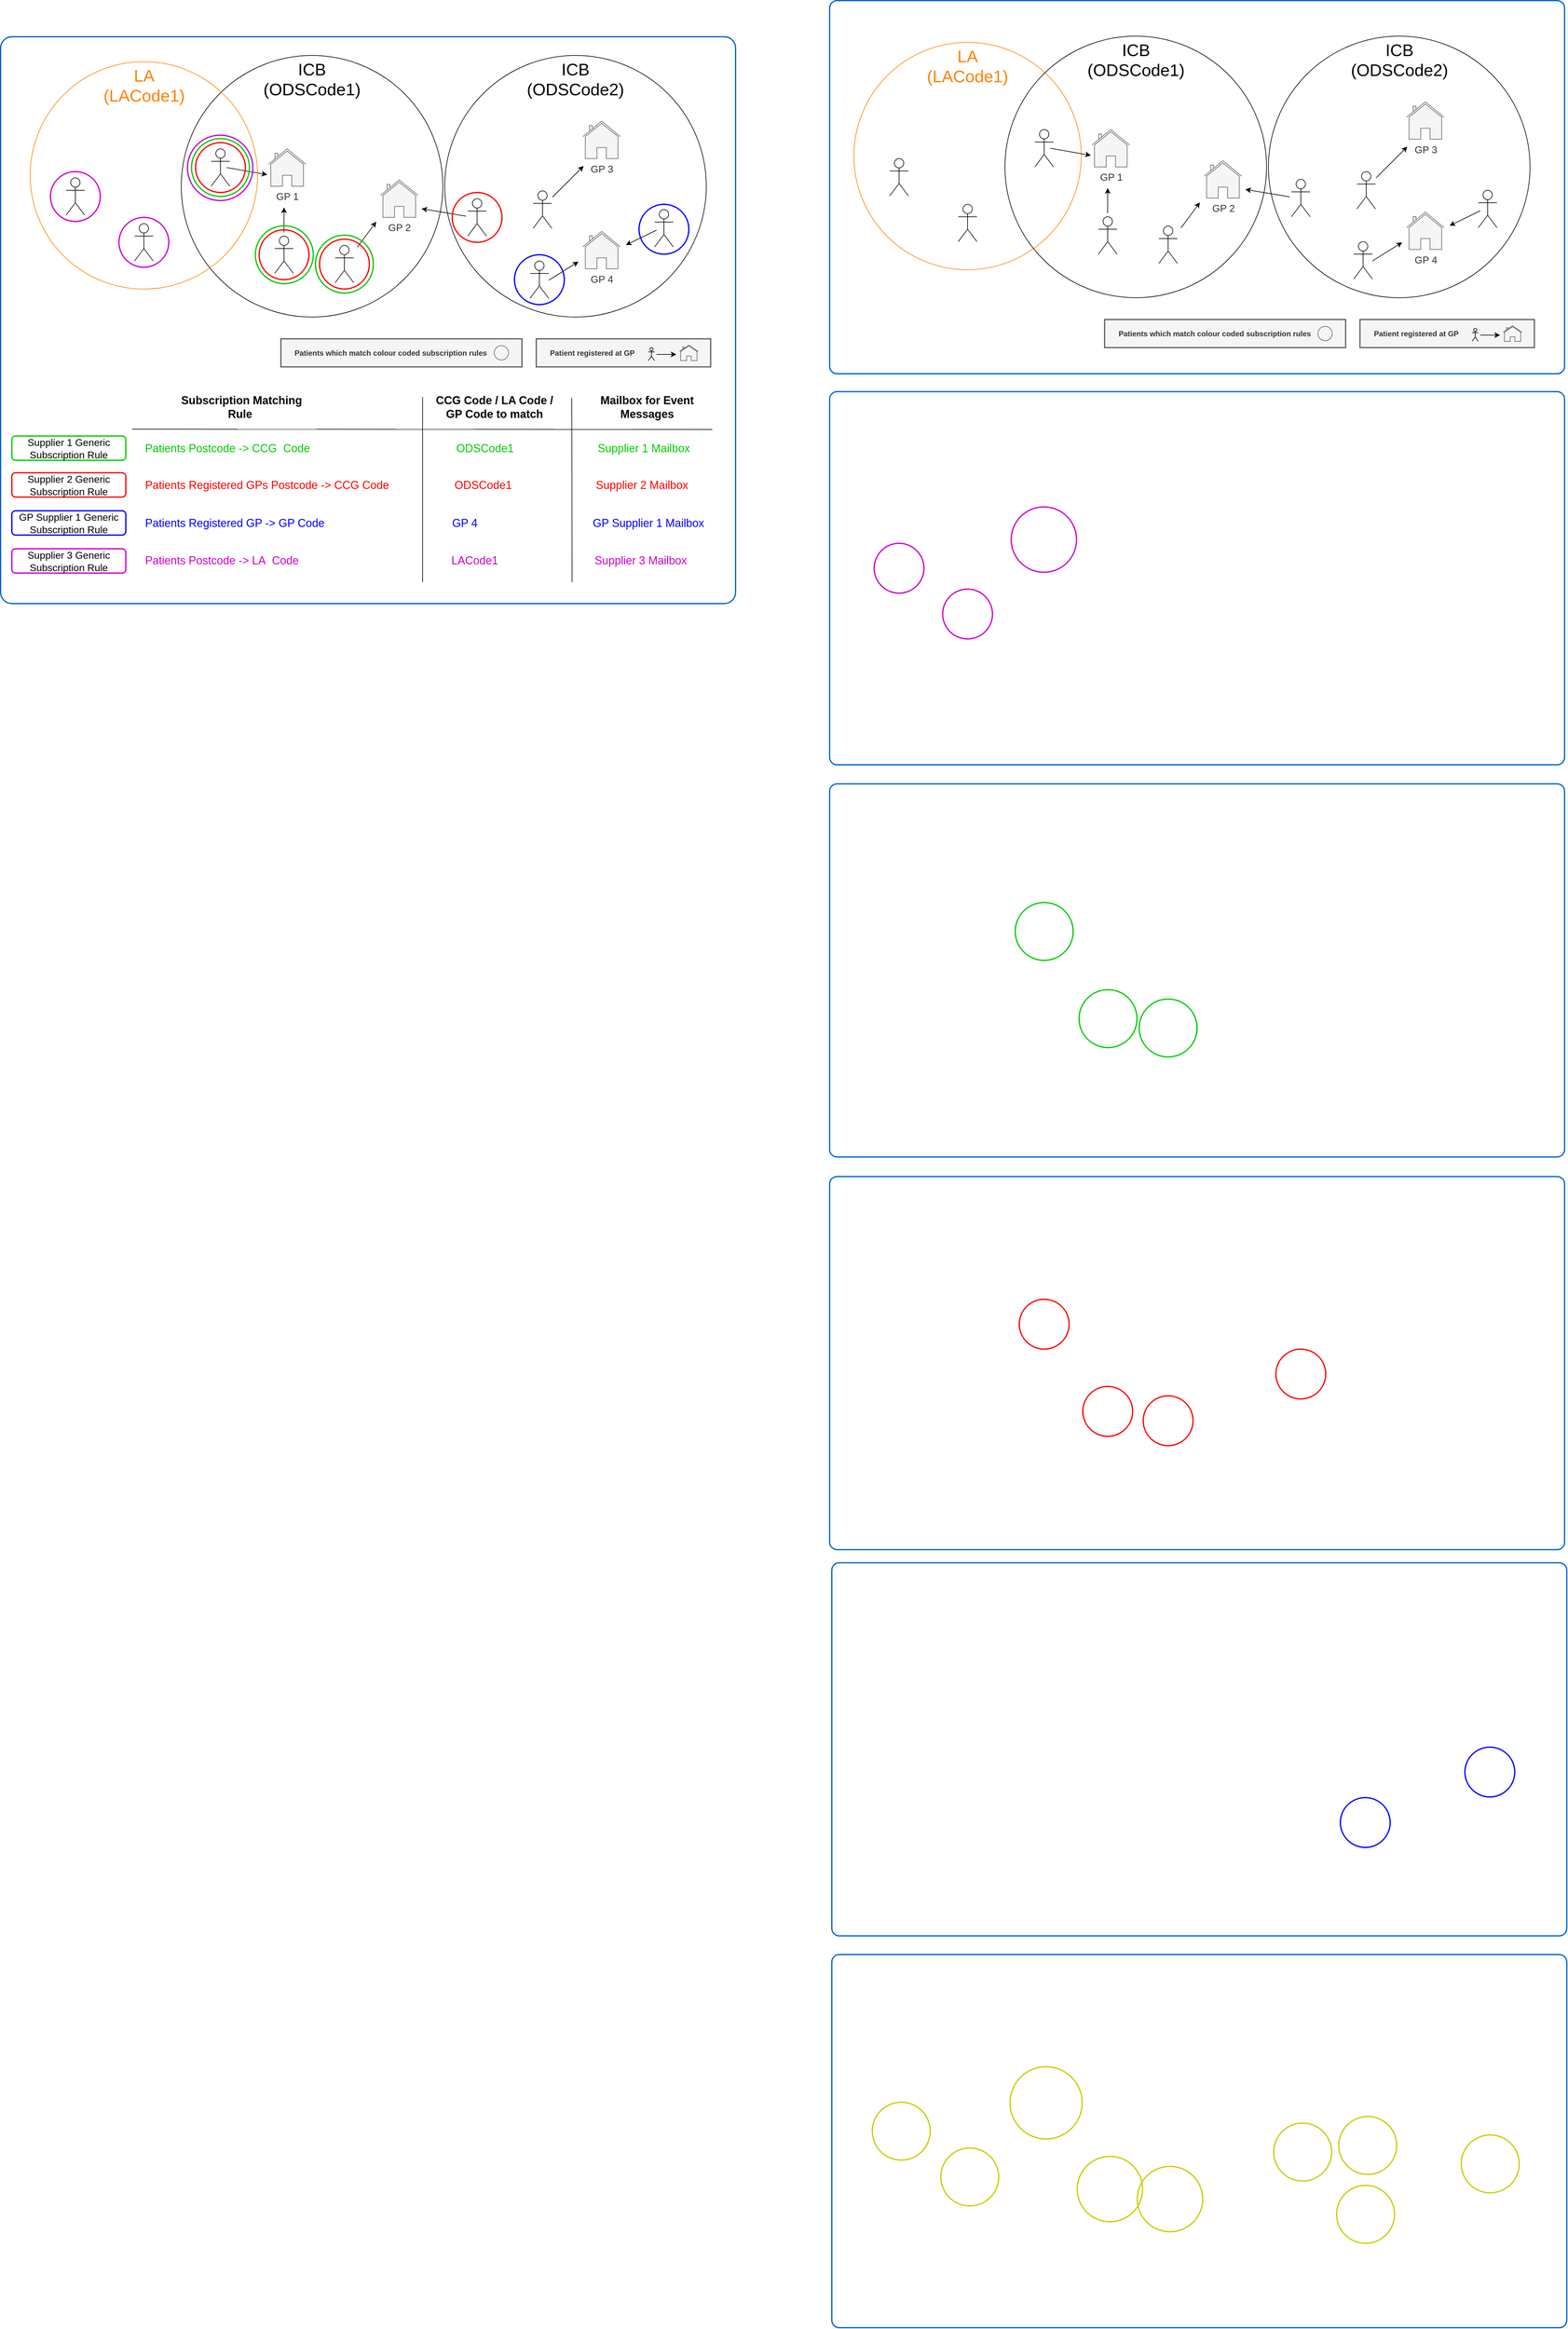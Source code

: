 <mxfile version="13.6.2" type="device"><diagram id="mx_o2ResJp83nEDZbifX" name="Page-1"><mxGraphModel dx="2523" dy="979" grid="1" gridSize="10" guides="1" tooltips="1" connect="1" arrows="1" fold="1" page="1" pageScale="1" pageWidth="850" pageHeight="1100" math="0" shadow="0"><root><mxCell id="0"/><mxCell id="1" parent="0"/><mxCell id="eF7zFv0TBWtj0I6OKwhc-30" value="LA&lt;br&gt;(LACode1)" style="ellipse;whiteSpace=wrap;html=1;aspect=fixed;verticalAlign=top;fontSize=27;fillColor=none;strokeColor=#FF8000;fontColor=#FF8000;" parent="1" vertex="1"><mxGeometry x="1320" y="409" width="365" height="365" as="geometry"/></mxCell><mxCell id="eF7zFv0TBWtj0I6OKwhc-214" value="" style="ellipse;whiteSpace=wrap;html=1;aspect=fixed;shadow=0;fontSize=20;fontColor=#0066CC;fillColor=none;strokeColor=#CCCC00;strokeWidth=2;" parent="1" vertex="1"><mxGeometry x="2095" y="3849.389" width="93" height="93" as="geometry"/></mxCell><mxCell id="eF7zFv0TBWtj0I6OKwhc-91" value="" style="ellipse;whiteSpace=wrap;html=1;aspect=fixed;shadow=0;fontSize=20;fontColor=#0066CC;fillColor=none;strokeColor=#00CC00;strokeWidth=2;" parent="1" vertex="1"><mxGeometry x="1579" y="1789.833" width="93" height="93" as="geometry"/></mxCell><mxCell id="eF7zFv0TBWtj0I6OKwhc-92" value="" style="ellipse;whiteSpace=wrap;html=1;aspect=fixed;shadow=0;fontSize=20;fontColor=#0066CC;fillColor=none;strokeColor=#00CC00;strokeWidth=2;" parent="1" vertex="1"><mxGeometry x="1681.5" y="1929.833" width="93" height="93" as="geometry"/></mxCell><mxCell id="eF7zFv0TBWtj0I6OKwhc-93" value="" style="ellipse;whiteSpace=wrap;html=1;aspect=fixed;shadow=0;fontSize=20;fontColor=#0066CC;fillColor=none;strokeColor=#00CC00;strokeWidth=2;" parent="1" vertex="1"><mxGeometry x="1778" y="1944.833" width="93" height="93" as="geometry"/></mxCell><mxCell id="eF7zFv0TBWtj0I6OKwhc-78" value="" style="ellipse;whiteSpace=wrap;html=1;aspect=fixed;shadow=0;fontSize=20;fontColor=#0066CC;fillColor=none;strokeColor=#CC00CC;strokeWidth=2;" parent="1" vertex="1"><mxGeometry x="1572.5" y="1154.778" width="105" height="105" as="geometry"/></mxCell><mxCell id="eF7zFv0TBWtj0I6OKwhc-42" value="" style="rounded=1;whiteSpace=wrap;html=1;shadow=0;labelBackgroundColor=none;strokeColor=#0066CC;strokeWidth=2;fillColor=none;fontSize=18;fontColor=#000000;align=left;arcSize=2;" parent="1" vertex="1"><mxGeometry x="1281" y="342" width="1180" height="599" as="geometry"/></mxCell><mxCell id="_KLTVQOgAEea50Jn_DA2-60" value="" style="rounded=1;whiteSpace=wrap;html=1;shadow=0;labelBackgroundColor=none;strokeColor=#0066CC;strokeWidth=2;fillColor=#ffffff;fontSize=18;fontColor=#000000;align=left;arcSize=2;" parent="1" vertex="1"><mxGeometry x="-50" y="400" width="1180" height="910" as="geometry"/></mxCell><mxCell id="_KLTVQOgAEea50Jn_DA2-2" value="ICB&lt;br&gt;(ODSCode1)" style="ellipse;whiteSpace=wrap;html=1;aspect=fixed;verticalAlign=top;fontSize=27;" parent="1" vertex="1"><mxGeometry x="240" y="430" width="420" height="420" as="geometry"/></mxCell><mxCell id="_KLTVQOgAEea50Jn_DA2-3" value="ICB&lt;br&gt;(ODSCode2)" style="ellipse;whiteSpace=wrap;html=1;aspect=fixed;verticalAlign=top;fontSize=27;" parent="1" vertex="1"><mxGeometry x="663" y="430" width="420" height="420" as="geometry"/></mxCell><mxCell id="_KLTVQOgAEea50Jn_DA2-4" value="GP 1" style="html=1;verticalLabelPosition=bottom;align=center;labelBackgroundColor=#ffffff;verticalAlign=top;strokeWidth=1;strokeColor=#666666;fillColor=#f5f5f5;shadow=0;dashed=0;shape=mxgraph.ios7.icons.home;fontSize=16;fontColor=#333333;" parent="1" vertex="1"><mxGeometry x="380" y="580" width="60" height="60" as="geometry"/></mxCell><mxCell id="_KLTVQOgAEea50Jn_DA2-5" value="GP 2" style="html=1;verticalLabelPosition=bottom;align=center;labelBackgroundColor=#ffffff;verticalAlign=top;strokeWidth=1;strokeColor=#666666;fillColor=#f5f5f5;shadow=0;dashed=0;shape=mxgraph.ios7.icons.home;fontSize=16;fontColor=#333333;" parent="1" vertex="1"><mxGeometry x="560" y="630" width="60" height="60" as="geometry"/></mxCell><mxCell id="_KLTVQOgAEea50Jn_DA2-6" value="GP 3" style="html=1;verticalLabelPosition=bottom;align=center;labelBackgroundColor=#ffffff;verticalAlign=top;strokeWidth=1;strokeColor=#666666;fillColor=#f5f5f5;shadow=0;dashed=0;shape=mxgraph.ios7.icons.home;fontSize=16;fontColor=#333333;" parent="1" vertex="1"><mxGeometry x="885" y="535.5" width="60" height="60" as="geometry"/></mxCell><mxCell id="_KLTVQOgAEea50Jn_DA2-7" value="GP 4" style="html=1;verticalLabelPosition=bottom;align=center;labelBackgroundColor=#ffffff;verticalAlign=top;strokeWidth=1;strokeColor=#666666;fillColor=#f5f5f5;shadow=0;dashed=0;shape=mxgraph.ios7.icons.home;fontSize=16;fontColor=#333333;" parent="1" vertex="1"><mxGeometry x="885" y="712.5" width="60" height="60" as="geometry"/></mxCell><mxCell id="_KLTVQOgAEea50Jn_DA2-8" value="" style="shape=umlActor;verticalLabelPosition=bottom;labelBackgroundColor=#ffffff;verticalAlign=top;html=1;outlineConnect=0;fontSize=20;shadow=0;strokeWidth=1;" parent="1" vertex="1"><mxGeometry x="288" y="580" width="30" height="60" as="geometry"/></mxCell><mxCell id="_KLTVQOgAEea50Jn_DA2-9" value="" style="shape=umlActor;verticalLabelPosition=bottom;labelBackgroundColor=#ffffff;verticalAlign=top;html=1;outlineConnect=0;fontSize=20;shadow=0;strokeWidth=1;" parent="1" vertex="1"><mxGeometry x="390" y="720" width="30" height="60" as="geometry"/></mxCell><mxCell id="_KLTVQOgAEea50Jn_DA2-10" value="" style="shape=umlActor;verticalLabelPosition=bottom;labelBackgroundColor=#ffffff;verticalAlign=top;html=1;outlineConnect=0;fontSize=20;shadow=0;strokeWidth=1;" parent="1" vertex="1"><mxGeometry x="487" y="735" width="30" height="60" as="geometry"/></mxCell><mxCell id="_KLTVQOgAEea50Jn_DA2-11" value="" style="shape=umlActor;verticalLabelPosition=bottom;labelBackgroundColor=#ffffff;verticalAlign=top;html=1;outlineConnect=0;fontSize=20;shadow=0;" parent="1" vertex="1"><mxGeometry x="700" y="660" width="30" height="60" as="geometry"/></mxCell><mxCell id="_KLTVQOgAEea50Jn_DA2-12" value="" style="shape=umlActor;verticalLabelPosition=bottom;labelBackgroundColor=#ffffff;verticalAlign=top;html=1;outlineConnect=0;fontSize=20;shadow=0;" parent="1" vertex="1"><mxGeometry x="805" y="647.5" width="30" height="60" as="geometry"/></mxCell><mxCell id="_KLTVQOgAEea50Jn_DA2-13" value="" style="shape=umlActor;verticalLabelPosition=bottom;labelBackgroundColor=#ffffff;verticalAlign=top;html=1;outlineConnect=0;fontSize=20;shadow=0;" parent="1" vertex="1"><mxGeometry x="1000" y="677.5" width="30" height="60" as="geometry"/></mxCell><mxCell id="_KLTVQOgAEea50Jn_DA2-15" value="" style="endArrow=classic;html=1;fontSize=20;entryX=0.084;entryY=0.691;entryDx=0;entryDy=0;entryPerimeter=0;shadow=0;" parent="1" edge="1"><mxGeometry width="50" height="50" relative="1" as="geometry"><mxPoint x="313" y="610" as="sourcePoint"/><mxPoint x="378.04" y="621.46" as="targetPoint"/></mxGeometry></mxCell><mxCell id="_KLTVQOgAEea50Jn_DA2-17" value="" style="endArrow=classic;html=1;fontSize=16;exitX=0.452;exitY=0.667;exitDx=0;exitDy=0;exitPerimeter=0;shadow=0;strokeColor=#000000;fontColor=#000000;strokeWidth=1;" parent="1" edge="1"><mxGeometry width="50" height="50" relative="1" as="geometry"><mxPoint x="404.84" y="714.14" as="sourcePoint"/><mxPoint x="405" y="674" as="targetPoint"/></mxGeometry></mxCell><mxCell id="_KLTVQOgAEea50Jn_DA2-18" value="" style="endArrow=classic;html=1;fontSize=20;shadow=0;" parent="1" edge="1"><mxGeometry width="50" height="50" relative="1" as="geometry"><mxPoint x="522.788" y="737.842" as="sourcePoint"/><mxPoint x="553" y="697" as="targetPoint"/></mxGeometry></mxCell><mxCell id="_KLTVQOgAEea50Jn_DA2-19" value="" style="endArrow=classic;html=1;fontSize=20;fontColor=#0066CC;entryX=0.865;entryY=0.685;entryDx=0;entryDy=0;entryPerimeter=0;shadow=0;" parent="1" edge="1"><mxGeometry width="50" height="50" relative="1" as="geometry"><mxPoint x="697" y="688" as="sourcePoint"/><mxPoint x="625.9" y="676.1" as="targetPoint"/></mxGeometry></mxCell><mxCell id="_KLTVQOgAEea50Jn_DA2-20" value="" style="endArrow=classic;html=1;fontSize=20;fontColor=#0066CC;shadow=0;" parent="1" edge="1"><mxGeometry width="50" height="50" relative="1" as="geometry"><mxPoint x="836" y="657.5" as="sourcePoint"/><mxPoint x="886" y="607.5" as="targetPoint"/></mxGeometry></mxCell><mxCell id="_KLTVQOgAEea50Jn_DA2-22" value="" style="endArrow=classic;html=1;fontSize=20;fontColor=#0066CC;entryX=0.065;entryY=0.33;entryDx=0;entryDy=0;entryPerimeter=0;shadow=0;" parent="1" edge="1"><mxGeometry width="50" height="50" relative="1" as="geometry"><mxPoint x="1003" y="710.5" as="sourcePoint"/><mxPoint x="953.9" y="734.3" as="targetPoint"/></mxGeometry></mxCell><mxCell id="_KLTVQOgAEea50Jn_DA2-24" value="" style="ellipse;whiteSpace=wrap;html=1;aspect=fixed;shadow=0;fontSize=20;fontColor=#0066CC;fillColor=none;strokeColor=#FF0000;strokeWidth=2;" parent="1" vertex="1"><mxGeometry x="263" y="570" width="80" height="80" as="geometry"/></mxCell><mxCell id="_KLTVQOgAEea50Jn_DA2-25" value="" style="ellipse;whiteSpace=wrap;html=1;aspect=fixed;shadow=0;fontSize=20;fontColor=#0066CC;fillColor=none;strokeColor=#FF0000;strokeWidth=2;" parent="1" vertex="1"><mxGeometry x="365" y="710" width="80" height="80" as="geometry"/></mxCell><mxCell id="_KLTVQOgAEea50Jn_DA2-26" value="" style="ellipse;whiteSpace=wrap;html=1;aspect=fixed;shadow=0;fontSize=20;fontColor=#0066CC;fillColor=none;strokeColor=#FF0000;strokeWidth=2;" parent="1" vertex="1"><mxGeometry x="462" y="725" width="80" height="80" as="geometry"/></mxCell><mxCell id="_KLTVQOgAEea50Jn_DA2-27" value="" style="ellipse;whiteSpace=wrap;html=1;aspect=fixed;shadow=0;fontSize=20;fontColor=#0066CC;fillColor=none;strokeColor=#FF0000;strokeWidth=2;" parent="1" vertex="1"><mxGeometry x="675" y="650" width="80" height="80" as="geometry"/></mxCell><mxCell id="_KLTVQOgAEea50Jn_DA2-28" value="" style="ellipse;whiteSpace=wrap;html=1;aspect=fixed;shadow=0;fontSize=20;fontColor=#0066CC;fillColor=none;strokeColor=#00CC00;strokeWidth=2;" parent="1" vertex="1"><mxGeometry x="256.5" y="563.5" width="93" height="93" as="geometry"/></mxCell><mxCell id="_KLTVQOgAEea50Jn_DA2-29" value="" style="ellipse;whiteSpace=wrap;html=1;aspect=fixed;shadow=0;fontSize=20;fontColor=#0066CC;fillColor=none;strokeColor=#00CC00;strokeWidth=2;" parent="1" vertex="1"><mxGeometry x="359" y="703.5" width="93" height="93" as="geometry"/></mxCell><mxCell id="_KLTVQOgAEea50Jn_DA2-30" value="" style="ellipse;whiteSpace=wrap;html=1;aspect=fixed;shadow=0;fontSize=20;fontColor=#0066CC;fillColor=none;strokeColor=#00CC00;strokeWidth=2;" parent="1" vertex="1"><mxGeometry x="455.5" y="718.5" width="93" height="93" as="geometry"/></mxCell><mxCell id="_KLTVQOgAEea50Jn_DA2-31" value="" style="ellipse;whiteSpace=wrap;html=1;aspect=fixed;shadow=0;strokeColor=#0000FF;strokeWidth=2;fillColor=none;fontSize=16;fontColor=#000000;" parent="1" vertex="1"><mxGeometry x="975" y="669" width="80" height="80" as="geometry"/></mxCell><mxCell id="_KLTVQOgAEea50Jn_DA2-32" value="Supplier 1 Generic Subscription Rule" style="rounded=1;whiteSpace=wrap;html=1;shadow=0;strokeColor=#00CC00;strokeWidth=2;fillColor=#ffffff;fontSize=16;fontColor=#000000;fontStyle=0" parent="1" vertex="1"><mxGeometry x="-32" y="1041" width="183" height="39" as="geometry"/></mxCell><mxCell id="_KLTVQOgAEea50Jn_DA2-33" value="Supplier 2 Generic Subscription Rule" style="rounded=1;whiteSpace=wrap;html=1;shadow=0;strokeColor=#FF0000;strokeWidth=2;fillColor=#ffffff;fontSize=16;fontColor=#000000;fontStyle=0" parent="1" vertex="1"><mxGeometry x="-32" y="1100" width="183" height="39" as="geometry"/></mxCell><mxCell id="_KLTVQOgAEea50Jn_DA2-35" value="GP Supplier 1 Generic Subscription Rule" style="rounded=1;whiteSpace=wrap;html=1;shadow=0;strokeColor=#0000FF;strokeWidth=2;fillColor=#ffffff;fontSize=16;fontColor=#000000;fontStyle=0" parent="1" vertex="1"><mxGeometry x="-32" y="1161" width="183" height="39" as="geometry"/></mxCell><mxCell id="_KLTVQOgAEea50Jn_DA2-37" value="Patients Postcode -&amp;gt; CCG&amp;nbsp; Code&amp;nbsp; &amp;nbsp; &amp;nbsp; &amp;nbsp; &amp;nbsp; &amp;nbsp; &amp;nbsp; &amp;nbsp; &amp;nbsp; &amp;nbsp; &amp;nbsp; &amp;nbsp; &amp;nbsp; &amp;nbsp; &amp;nbsp; &amp;nbsp; &amp;nbsp; &amp;nbsp; &amp;nbsp; &amp;nbsp; &amp;nbsp; &amp;nbsp; &amp;nbsp; &amp;nbsp;ODSCode1&amp;nbsp; &amp;nbsp; &amp;nbsp; &amp;nbsp; &amp;nbsp; &amp;nbsp; &amp;nbsp; &amp;nbsp; &amp;nbsp; &amp;nbsp; &amp;nbsp; &amp;nbsp; &amp;nbsp; &amp;nbsp;Supplier 1 Mailbox" style="text;html=1;strokeColor=none;fillColor=none;align=left;verticalAlign=middle;whiteSpace=wrap;rounded=0;shadow=0;fontSize=18;fontColor=#00CC00;" parent="1" vertex="1"><mxGeometry x="179.5" y="1050.5" width="913" height="20" as="geometry"/></mxCell><mxCell id="_KLTVQOgAEea50Jn_DA2-38" value="Patients Registered GPs Postcode -&amp;gt; CCG Code&amp;nbsp; &amp;nbsp; &amp;nbsp; &amp;nbsp; &amp;nbsp; &amp;nbsp; &amp;nbsp; &amp;nbsp; &amp;nbsp; &amp;nbsp; &amp;nbsp;ODSCode1&amp;nbsp; &amp;nbsp; &amp;nbsp; &amp;nbsp; &amp;nbsp; &amp;nbsp; &amp;nbsp; &amp;nbsp; &amp;nbsp; &amp;nbsp; &amp;nbsp; &amp;nbsp; &amp;nbsp; &amp;nbsp;Supplier 2 Mailbox" style="text;html=1;strokeColor=none;fillColor=none;align=left;verticalAlign=middle;whiteSpace=wrap;rounded=0;shadow=0;fontSize=18;fontColor=#FF0000;" parent="1" vertex="1"><mxGeometry x="179.5" y="1109.5" width="913" height="20" as="geometry"/></mxCell><mxCell id="_KLTVQOgAEea50Jn_DA2-39" value="Patients Registered GP -&amp;gt; GP Code&amp;nbsp; &amp;nbsp; &amp;nbsp; &amp;nbsp; &amp;nbsp; &amp;nbsp; &amp;nbsp; &amp;nbsp; &amp;nbsp; &amp;nbsp; &amp;nbsp; &amp;nbsp; &amp;nbsp; &amp;nbsp; &amp;nbsp; &amp;nbsp; &amp;nbsp; &amp;nbsp; &amp;nbsp; &amp;nbsp; &amp;nbsp;GP 4&amp;nbsp; &amp;nbsp; &amp;nbsp; &amp;nbsp; &amp;nbsp; &amp;nbsp; &amp;nbsp; &amp;nbsp; &amp;nbsp; &amp;nbsp; &amp;nbsp; &amp;nbsp; &amp;nbsp; &amp;nbsp; &amp;nbsp; &amp;nbsp; &amp;nbsp; &amp;nbsp; &amp;nbsp;GP Supplier 1 Mailbox" style="text;html=1;strokeColor=none;fillColor=none;align=left;verticalAlign=middle;whiteSpace=wrap;rounded=0;shadow=0;fontSize=18;fontColor=#0000FF;" parent="1" vertex="1"><mxGeometry x="179.5" y="1170.5" width="933" height="20" as="geometry"/></mxCell><mxCell id="_KLTVQOgAEea50Jn_DA2-40" value="" style="shape=umlActor;verticalLabelPosition=bottom;labelBackgroundColor=#ffffff;verticalAlign=top;html=1;outlineConnect=0;fontSize=20;shadow=0;" parent="1" vertex="1"><mxGeometry x="800" y="760" width="30" height="60" as="geometry"/></mxCell><mxCell id="_KLTVQOgAEea50Jn_DA2-41" value="" style="endArrow=classic;html=1;fontSize=20;fontColor=#0066CC;entryX=-0.121;entryY=0.81;entryDx=0;entryDy=0;entryPerimeter=0;shadow=0;exitX=1;exitY=0.333;exitDx=0;exitDy=0;exitPerimeter=0;" parent="1" target="_KLTVQOgAEea50Jn_DA2-7" edge="1"><mxGeometry width="50" height="50" relative="1" as="geometry"><mxPoint x="830" y="791" as="sourcePoint"/><mxPoint x="879" y="781.04" as="targetPoint"/></mxGeometry></mxCell><mxCell id="_KLTVQOgAEea50Jn_DA2-42" value="" style="ellipse;whiteSpace=wrap;html=1;aspect=fixed;shadow=0;strokeColor=#0000FF;strokeWidth=2;fillColor=none;fontSize=16;fontColor=#000000;" parent="1" vertex="1"><mxGeometry x="775" y="750" width="80" height="80" as="geometry"/></mxCell><mxCell id="_KLTVQOgAEea50Jn_DA2-43" value="Subscription Matching&lt;br&gt;Rule&amp;nbsp;" style="text;html=1;strokeColor=none;fillColor=none;align=center;verticalAlign=middle;whiteSpace=wrap;rounded=0;shadow=0;fontSize=18;fontColor=#000000;fontStyle=1" parent="1" vertex="1"><mxGeometry x="237" y="970" width="200" height="50" as="geometry"/></mxCell><mxCell id="_KLTVQOgAEea50Jn_DA2-44" value="CCG Code / LA Code / GP Code to match" style="text;html=1;strokeColor=none;fillColor=none;align=center;verticalAlign=middle;whiteSpace=wrap;rounded=0;shadow=0;fontSize=18;fontColor=#000000;fontStyle=1" parent="1" vertex="1"><mxGeometry x="642.5" y="970" width="200" height="50" as="geometry"/></mxCell><mxCell id="_KLTVQOgAEea50Jn_DA2-45" value="Mailbox for Event Messages" style="text;html=1;strokeColor=none;fillColor=none;align=center;verticalAlign=middle;whiteSpace=wrap;rounded=0;shadow=0;fontSize=18;fontColor=#000000;fontStyle=1" parent="1" vertex="1"><mxGeometry x="887.5" y="970" width="200" height="50" as="geometry"/></mxCell><mxCell id="_KLTVQOgAEea50Jn_DA2-46" value="" style="endArrow=none;html=1;shadow=0;strokeColor=#000000;strokeWidth=1;fontSize=18;fontColor=#000000;" parent="1" edge="1"><mxGeometry width="50" height="50" relative="1" as="geometry"><mxPoint x="627.5" y="1275.5" as="sourcePoint"/><mxPoint x="627.5" y="978.5" as="targetPoint"/></mxGeometry></mxCell><mxCell id="_KLTVQOgAEea50Jn_DA2-47" value="" style="endArrow=none;html=1;shadow=0;strokeColor=#000000;strokeWidth=1;fontSize=18;fontColor=#000000;" parent="1" edge="1"><mxGeometry width="50" height="50" relative="1" as="geometry"><mxPoint x="867.5" y="1275.5" as="sourcePoint"/><mxPoint x="867.0" y="980" as="targetPoint"/></mxGeometry></mxCell><mxCell id="_KLTVQOgAEea50Jn_DA2-48" value="" style="endArrow=none;html=1;shadow=0;strokeColor=#000000;strokeWidth=1;fontSize=18;fontColor=#000000;" parent="1" edge="1"><mxGeometry width="50" height="50" relative="1" as="geometry"><mxPoint x="161" y="1030" as="sourcePoint"/><mxPoint x="1092.5" y="1030.5" as="targetPoint"/></mxGeometry></mxCell><mxCell id="_KLTVQOgAEea50Jn_DA2-49" value="Supplier 3 Generic Subscription Rule" style="rounded=1;whiteSpace=wrap;html=1;shadow=0;strokeColor=#CC00CC;strokeWidth=2;fillColor=#ffffff;fontSize=16;fontColor=#000000;fontStyle=0" parent="1" vertex="1"><mxGeometry x="-32" y="1222" width="183" height="39" as="geometry"/></mxCell><mxCell id="_KLTVQOgAEea50Jn_DA2-50" value="Patients Postcode -&amp;gt; LA&amp;nbsp; Code&amp;nbsp; &amp;nbsp; &amp;nbsp; &amp;nbsp; &amp;nbsp; &amp;nbsp; &amp;nbsp; &amp;nbsp; &amp;nbsp; &amp;nbsp; &amp;nbsp; &amp;nbsp; &amp;nbsp; &amp;nbsp; &amp;nbsp; &amp;nbsp; &amp;nbsp; &amp;nbsp; &amp;nbsp; &amp;nbsp; &amp;nbsp; &amp;nbsp; &amp;nbsp; &amp;nbsp; &amp;nbsp;&lt;font&gt;LACode1&amp;nbsp; &amp;nbsp; &amp;nbsp; &amp;nbsp; &amp;nbsp; &amp;nbsp; &amp;nbsp; &amp;nbsp; &amp;nbsp; &amp;nbsp; &amp;nbsp; &amp;nbsp; &amp;nbsp; &amp;nbsp; &amp;nbsp; &amp;nbsp;&lt;/font&gt;Supplier 3 Mailbox" style="text;html=1;strokeColor=none;fillColor=none;align=left;verticalAlign=middle;whiteSpace=wrap;rounded=0;shadow=0;fontSize=18;fontColor=#CC00CC;labelBackgroundColor=none;" parent="1" vertex="1"><mxGeometry x="179.5" y="1230.5" width="913" height="20" as="geometry"/></mxCell><mxCell id="_KLTVQOgAEea50Jn_DA2-52" value="LA&lt;br&gt;(LACode1)" style="ellipse;whiteSpace=wrap;html=1;aspect=fixed;verticalAlign=top;fontSize=27;fillColor=none;strokeColor=#FF8000;fontColor=#FF8000;" parent="1" vertex="1"><mxGeometry x="-2.5" y="440" width="365" height="365" as="geometry"/></mxCell><mxCell id="_KLTVQOgAEea50Jn_DA2-53" value="" style="shape=umlActor;verticalLabelPosition=bottom;labelBackgroundColor=#ffffff;verticalAlign=top;html=1;outlineConnect=0;fontSize=20;shadow=0;" parent="1" vertex="1"><mxGeometry x="165" y="700" width="30" height="60" as="geometry"/></mxCell><mxCell id="_KLTVQOgAEea50Jn_DA2-54" value="" style="ellipse;whiteSpace=wrap;html=1;aspect=fixed;shadow=0;fontSize=20;fontColor=#0066CC;fillColor=none;strokeColor=#CC00CC;strokeWidth=2;" parent="1" vertex="1"><mxGeometry x="140" y="690" width="80" height="80" as="geometry"/></mxCell><mxCell id="_KLTVQOgAEea50Jn_DA2-55" value="" style="shape=umlActor;verticalLabelPosition=bottom;labelBackgroundColor=#ffffff;verticalAlign=top;html=1;outlineConnect=0;fontSize=20;shadow=0;" parent="1" vertex="1"><mxGeometry x="55" y="626.5" width="30" height="60" as="geometry"/></mxCell><mxCell id="_KLTVQOgAEea50Jn_DA2-56" value="" style="ellipse;whiteSpace=wrap;html=1;aspect=fixed;shadow=0;fontSize=20;fontColor=#0066CC;fillColor=none;strokeColor=#CC00CC;strokeWidth=2;" parent="1" vertex="1"><mxGeometry x="30" y="616.5" width="80" height="80" as="geometry"/></mxCell><mxCell id="_KLTVQOgAEea50Jn_DA2-57" value="" style="ellipse;whiteSpace=wrap;html=1;aspect=fixed;shadow=0;fontSize=20;fontColor=#0066CC;fillColor=none;strokeColor=#CC00CC;strokeWidth=2;" parent="1" vertex="1"><mxGeometry x="250" y="558" width="105" height="105" as="geometry"/></mxCell><mxCell id="_KLTVQOgAEea50Jn_DA2-62" value="Patient registered at GP" style="rounded=0;whiteSpace=wrap;html=1;shadow=0;labelBackgroundColor=none;strokeColor=#666666;strokeWidth=2;fillColor=#f5f5f5;fontSize=12;fontColor=#333333;align=left;spacingLeft=20;fontStyle=1" parent="1" vertex="1"><mxGeometry x="810" y="885" width="280" height="45" as="geometry"/></mxCell><mxCell id="_KLTVQOgAEea50Jn_DA2-63" value="" style="shape=umlActor;verticalLabelPosition=bottom;labelBackgroundColor=#ffffff;verticalAlign=top;html=1;outlineConnect=0;shadow=0;strokeColor=#000000;strokeWidth=1;fillColor=#ffffff;fontSize=18;fontColor=#000000;align=left;" parent="1" vertex="1"><mxGeometry x="990" y="899" width="10" height="21" as="geometry"/></mxCell><mxCell id="_KLTVQOgAEea50Jn_DA2-64" value="" style="endArrow=classic;html=1;shadow=0;strokeColor=#000000;strokeWidth=1;fontSize=18;fontColor=#000000;" parent="1" edge="1"><mxGeometry width="50" height="50" relative="1" as="geometry"><mxPoint x="1003" y="910" as="sourcePoint"/><mxPoint x="1035" y="910" as="targetPoint"/></mxGeometry></mxCell><mxCell id="_KLTVQOgAEea50Jn_DA2-65" value="" style="html=1;verticalLabelPosition=bottom;align=center;labelBackgroundColor=#ffffff;verticalAlign=top;strokeWidth=1;strokeColor=#666666;fillColor=#f5f5f5;shadow=0;dashed=0;shape=mxgraph.ios7.icons.home;fontSize=16;fontColor=#333333;" parent="1" vertex="1"><mxGeometry x="1040" y="895" width="30" height="25" as="geometry"/></mxCell><mxCell id="_KLTVQOgAEea50Jn_DA2-68" value="Patients which match colour coded subscription rules" style="rounded=0;whiteSpace=wrap;html=1;shadow=0;labelBackgroundColor=none;strokeColor=#666666;strokeWidth=2;fillColor=#f5f5f5;fontSize=12;fontColor=#333333;align=left;spacingLeft=20;fontStyle=1" parent="1" vertex="1"><mxGeometry x="400" y="885" width="387" height="45" as="geometry"/></mxCell><mxCell id="_KLTVQOgAEea50Jn_DA2-66" value="" style="ellipse;whiteSpace=wrap;html=1;aspect=fixed;shadow=0;labelBackgroundColor=none;strokeWidth=1;fontSize=12;align=left;fillColor=none;strokeColor=#666666;fontColor=#333333;" parent="1" vertex="1"><mxGeometry x="742.5" y="896" width="23" height="23" as="geometry"/></mxCell><mxCell id="eF7zFv0TBWtj0I6OKwhc-1" value="ICB&lt;br&gt;(ODSCode1)" style="ellipse;whiteSpace=wrap;html=1;aspect=fixed;verticalAlign=top;fontSize=27;fillColor=none;" parent="1" vertex="1"><mxGeometry x="1562.5" y="399" width="420" height="420" as="geometry"/></mxCell><mxCell id="eF7zFv0TBWtj0I6OKwhc-2" value="ICB&lt;br&gt;(ODSCode2)" style="ellipse;whiteSpace=wrap;html=1;aspect=fixed;verticalAlign=top;fontSize=27;fillColor=none;" parent="1" vertex="1"><mxGeometry x="1985.5" y="399" width="420" height="420" as="geometry"/></mxCell><mxCell id="eF7zFv0TBWtj0I6OKwhc-3" value="GP 1" style="html=1;verticalLabelPosition=bottom;align=center;labelBackgroundColor=#ffffff;verticalAlign=top;strokeWidth=1;strokeColor=#666666;fillColor=#f5f5f5;shadow=0;dashed=0;shape=mxgraph.ios7.icons.home;fontSize=16;fontColor=#333333;" parent="1" vertex="1"><mxGeometry x="1702.5" y="549" width="60" height="60" as="geometry"/></mxCell><mxCell id="eF7zFv0TBWtj0I6OKwhc-4" value="GP 2" style="html=1;verticalLabelPosition=bottom;align=center;labelBackgroundColor=#ffffff;verticalAlign=top;strokeWidth=1;strokeColor=#666666;fillColor=#f5f5f5;shadow=0;dashed=0;shape=mxgraph.ios7.icons.home;fontSize=16;fontColor=#333333;" parent="1" vertex="1"><mxGeometry x="1882.5" y="599" width="60" height="60" as="geometry"/></mxCell><mxCell id="eF7zFv0TBWtj0I6OKwhc-5" value="GP 3" style="html=1;verticalLabelPosition=bottom;align=center;labelBackgroundColor=#ffffff;verticalAlign=top;strokeWidth=1;strokeColor=#666666;fillColor=#f5f5f5;shadow=0;dashed=0;shape=mxgraph.ios7.icons.home;fontSize=16;fontColor=#333333;" parent="1" vertex="1"><mxGeometry x="2207.5" y="504.5" width="60" height="60" as="geometry"/></mxCell><mxCell id="eF7zFv0TBWtj0I6OKwhc-6" value="GP 4" style="html=1;verticalLabelPosition=bottom;align=center;labelBackgroundColor=#ffffff;verticalAlign=top;strokeWidth=1;strokeColor=#666666;fillColor=#f5f5f5;shadow=0;dashed=0;shape=mxgraph.ios7.icons.home;fontSize=16;fontColor=#333333;" parent="1" vertex="1"><mxGeometry x="2207.5" y="681.5" width="60" height="60" as="geometry"/></mxCell><mxCell id="eF7zFv0TBWtj0I6OKwhc-7" value="" style="shape=umlActor;verticalLabelPosition=bottom;labelBackgroundColor=#ffffff;verticalAlign=top;html=1;outlineConnect=0;fontSize=20;shadow=0;strokeWidth=1;" parent="1" vertex="1"><mxGeometry x="1610.5" y="549" width="30" height="60" as="geometry"/></mxCell><mxCell id="eF7zFv0TBWtj0I6OKwhc-8" value="" style="shape=umlActor;verticalLabelPosition=bottom;labelBackgroundColor=#ffffff;verticalAlign=top;html=1;outlineConnect=0;fontSize=20;shadow=0;strokeWidth=1;" parent="1" vertex="1"><mxGeometry x="1712.5" y="689" width="30" height="60" as="geometry"/></mxCell><mxCell id="eF7zFv0TBWtj0I6OKwhc-9" value="" style="shape=umlActor;verticalLabelPosition=bottom;labelBackgroundColor=#ffffff;verticalAlign=top;html=1;outlineConnect=0;fontSize=20;shadow=0;strokeWidth=1;" parent="1" vertex="1"><mxGeometry x="1809.5" y="704" width="30" height="60" as="geometry"/></mxCell><mxCell id="eF7zFv0TBWtj0I6OKwhc-10" value="" style="shape=umlActor;verticalLabelPosition=bottom;labelBackgroundColor=#ffffff;verticalAlign=top;html=1;outlineConnect=0;fontSize=20;shadow=0;" parent="1" vertex="1"><mxGeometry x="2022.5" y="629" width="30" height="60" as="geometry"/></mxCell><mxCell id="eF7zFv0TBWtj0I6OKwhc-11" value="" style="shape=umlActor;verticalLabelPosition=bottom;labelBackgroundColor=#ffffff;verticalAlign=top;html=1;outlineConnect=0;fontSize=20;shadow=0;" parent="1" vertex="1"><mxGeometry x="2127.5" y="616.5" width="30" height="60" as="geometry"/></mxCell><mxCell id="eF7zFv0TBWtj0I6OKwhc-12" value="" style="shape=umlActor;verticalLabelPosition=bottom;labelBackgroundColor=#ffffff;verticalAlign=top;html=1;outlineConnect=0;fontSize=20;shadow=0;" parent="1" vertex="1"><mxGeometry x="2322.5" y="646.5" width="30" height="60" as="geometry"/></mxCell><mxCell id="eF7zFv0TBWtj0I6OKwhc-13" value="" style="endArrow=classic;html=1;fontSize=20;entryX=0.084;entryY=0.691;entryDx=0;entryDy=0;entryPerimeter=0;shadow=0;" parent="1" edge="1"><mxGeometry width="50" height="50" relative="1" as="geometry"><mxPoint x="1635.5" y="579" as="sourcePoint"/><mxPoint x="1700.54" y="590.46" as="targetPoint"/></mxGeometry></mxCell><mxCell id="eF7zFv0TBWtj0I6OKwhc-14" value="" style="endArrow=classic;html=1;fontSize=16;exitX=0.452;exitY=0.667;exitDx=0;exitDy=0;exitPerimeter=0;shadow=0;strokeColor=#000000;fontColor=#000000;strokeWidth=1;" parent="1" edge="1"><mxGeometry width="50" height="50" relative="1" as="geometry"><mxPoint x="1727.34" y="683.14" as="sourcePoint"/><mxPoint x="1727.5" y="643" as="targetPoint"/></mxGeometry></mxCell><mxCell id="eF7zFv0TBWtj0I6OKwhc-15" value="" style="endArrow=classic;html=1;fontSize=20;shadow=0;" parent="1" edge="1"><mxGeometry width="50" height="50" relative="1" as="geometry"><mxPoint x="1845.288" y="706.842" as="sourcePoint"/><mxPoint x="1875.5" y="666" as="targetPoint"/></mxGeometry></mxCell><mxCell id="eF7zFv0TBWtj0I6OKwhc-16" value="" style="endArrow=classic;html=1;fontSize=20;fontColor=#0066CC;entryX=0.865;entryY=0.685;entryDx=0;entryDy=0;entryPerimeter=0;shadow=0;" parent="1" edge="1"><mxGeometry width="50" height="50" relative="1" as="geometry"><mxPoint x="2019.5" y="657" as="sourcePoint"/><mxPoint x="1948.4" y="645.1" as="targetPoint"/></mxGeometry></mxCell><mxCell id="eF7zFv0TBWtj0I6OKwhc-17" value="" style="endArrow=classic;html=1;fontSize=20;fontColor=#0066CC;shadow=0;" parent="1" edge="1"><mxGeometry width="50" height="50" relative="1" as="geometry"><mxPoint x="2158.5" y="626.5" as="sourcePoint"/><mxPoint x="2208.5" y="576.5" as="targetPoint"/></mxGeometry></mxCell><mxCell id="eF7zFv0TBWtj0I6OKwhc-18" value="" style="endArrow=classic;html=1;fontSize=20;fontColor=#0066CC;entryX=0.065;entryY=0.33;entryDx=0;entryDy=0;entryPerimeter=0;shadow=0;" parent="1" edge="1"><mxGeometry width="50" height="50" relative="1" as="geometry"><mxPoint x="2325.5" y="679.5" as="sourcePoint"/><mxPoint x="2276.4" y="703.3" as="targetPoint"/></mxGeometry></mxCell><mxCell id="eF7zFv0TBWtj0I6OKwhc-27" value="" style="shape=umlActor;verticalLabelPosition=bottom;labelBackgroundColor=#ffffff;verticalAlign=top;html=1;outlineConnect=0;fontSize=20;shadow=0;" parent="1" vertex="1"><mxGeometry x="2122.5" y="729" width="30" height="60" as="geometry"/></mxCell><mxCell id="eF7zFv0TBWtj0I6OKwhc-28" value="" style="endArrow=classic;html=1;fontSize=20;fontColor=#0066CC;entryX=-0.121;entryY=0.81;entryDx=0;entryDy=0;entryPerimeter=0;shadow=0;exitX=1;exitY=0.333;exitDx=0;exitDy=0;exitPerimeter=0;" parent="1" target="eF7zFv0TBWtj0I6OKwhc-6" edge="1"><mxGeometry width="50" height="50" relative="1" as="geometry"><mxPoint x="2152.5" y="760" as="sourcePoint"/><mxPoint x="2201.5" y="750.04" as="targetPoint"/></mxGeometry></mxCell><mxCell id="eF7zFv0TBWtj0I6OKwhc-31" value="" style="shape=umlActor;verticalLabelPosition=bottom;labelBackgroundColor=#ffffff;verticalAlign=top;html=1;outlineConnect=0;fontSize=20;shadow=0;" parent="1" vertex="1"><mxGeometry x="1487.5" y="669" width="30" height="60" as="geometry"/></mxCell><mxCell id="eF7zFv0TBWtj0I6OKwhc-33" value="" style="shape=umlActor;verticalLabelPosition=bottom;labelBackgroundColor=#ffffff;verticalAlign=top;html=1;outlineConnect=0;fontSize=20;shadow=0;" parent="1" vertex="1"><mxGeometry x="1377.5" y="595.5" width="30" height="60" as="geometry"/></mxCell><mxCell id="eF7zFv0TBWtj0I6OKwhc-36" value="Patient registered at GP" style="rounded=0;whiteSpace=wrap;html=1;shadow=0;labelBackgroundColor=none;strokeColor=#666666;strokeWidth=2;fillColor=#f5f5f5;fontSize=12;fontColor=#333333;align=left;spacingLeft=20;fontStyle=1" parent="1" vertex="1"><mxGeometry x="2132.5" y="854" width="280" height="45" as="geometry"/></mxCell><mxCell id="eF7zFv0TBWtj0I6OKwhc-37" value="" style="shape=umlActor;verticalLabelPosition=bottom;labelBackgroundColor=#ffffff;verticalAlign=top;html=1;outlineConnect=0;shadow=0;strokeColor=#000000;strokeWidth=1;fillColor=#ffffff;fontSize=18;fontColor=#000000;align=left;" parent="1" vertex="1"><mxGeometry x="2312.5" y="868" width="10" height="21" as="geometry"/></mxCell><mxCell id="eF7zFv0TBWtj0I6OKwhc-38" value="" style="endArrow=classic;html=1;shadow=0;strokeColor=#000000;strokeWidth=1;fontSize=18;fontColor=#000000;" parent="1" edge="1"><mxGeometry width="50" height="50" relative="1" as="geometry"><mxPoint x="2325.5" y="879" as="sourcePoint"/><mxPoint x="2357.5" y="879" as="targetPoint"/></mxGeometry></mxCell><mxCell id="eF7zFv0TBWtj0I6OKwhc-39" value="" style="html=1;verticalLabelPosition=bottom;align=center;labelBackgroundColor=#ffffff;verticalAlign=top;strokeWidth=1;strokeColor=#666666;fillColor=#f5f5f5;shadow=0;dashed=0;shape=mxgraph.ios7.icons.home;fontSize=16;fontColor=#333333;" parent="1" vertex="1"><mxGeometry x="2362.5" y="864" width="30" height="25" as="geometry"/></mxCell><mxCell id="eF7zFv0TBWtj0I6OKwhc-40" value="Patients which match colour coded subscription rules" style="rounded=0;whiteSpace=wrap;html=1;shadow=0;labelBackgroundColor=none;strokeColor=#666666;strokeWidth=2;fillColor=#f5f5f5;fontSize=12;fontColor=#333333;align=left;spacingLeft=20;fontStyle=1" parent="1" vertex="1"><mxGeometry x="1722.5" y="854" width="387" height="45" as="geometry"/></mxCell><mxCell id="eF7zFv0TBWtj0I6OKwhc-41" value="" style="ellipse;whiteSpace=wrap;html=1;aspect=fixed;shadow=0;labelBackgroundColor=none;strokeWidth=1;fontSize=12;align=left;fillColor=none;strokeColor=#666666;fontColor=#333333;" parent="1" vertex="1"><mxGeometry x="2065" y="865" width="23" height="23" as="geometry"/></mxCell><mxCell id="eF7zFv0TBWtj0I6OKwhc-43" value="" style="rounded=1;whiteSpace=wrap;html=1;shadow=0;labelBackgroundColor=none;strokeColor=#0066CC;strokeWidth=2;fillColor=none;fontSize=18;fontColor=#000000;align=left;arcSize=2;" parent="1" vertex="1"><mxGeometry x="1281" y="969.778" width="1180" height="599" as="geometry"/></mxCell><mxCell id="eF7zFv0TBWtj0I6OKwhc-75" value="" style="ellipse;whiteSpace=wrap;html=1;aspect=fixed;shadow=0;fontSize=20;fontColor=#0066CC;fillColor=none;strokeColor=#CC00CC;strokeWidth=2;" parent="1" vertex="1"><mxGeometry x="1462.5" y="1286.778" width="80" height="80" as="geometry"/></mxCell><mxCell id="eF7zFv0TBWtj0I6OKwhc-77" value="" style="ellipse;whiteSpace=wrap;html=1;aspect=fixed;shadow=0;fontSize=20;fontColor=#0066CC;fillColor=none;strokeColor=#CC00CC;strokeWidth=2;" parent="1" vertex="1"><mxGeometry x="1352.5" y="1213.278" width="80" height="80" as="geometry"/></mxCell><mxCell id="eF7zFv0TBWtj0I6OKwhc-86" value="" style="rounded=1;whiteSpace=wrap;html=1;shadow=0;labelBackgroundColor=none;strokeColor=#0066CC;strokeWidth=2;fillColor=none;fontSize=18;fontColor=#000000;align=left;arcSize=2;" parent="1" vertex="1"><mxGeometry x="1281" y="1599.333" width="1180" height="599" as="geometry"/></mxCell><mxCell id="eF7zFv0TBWtj0I6OKwhc-138" value="" style="rounded=1;whiteSpace=wrap;html=1;shadow=0;labelBackgroundColor=none;strokeColor=#0066CC;strokeWidth=2;fillColor=none;fontSize=18;fontColor=#000000;align=left;arcSize=2;" parent="1" vertex="1"><mxGeometry x="1281" y="2229.833" width="1180" height="599" as="geometry"/></mxCell><mxCell id="eF7zFv0TBWtj0I6OKwhc-139" value="" style="ellipse;whiteSpace=wrap;html=1;aspect=fixed;shadow=0;fontSize=20;fontColor=#0066CC;fillColor=none;strokeColor=#FF0000;strokeWidth=2;" parent="1" vertex="1"><mxGeometry x="1585.5" y="2426.833" width="80" height="80" as="geometry"/></mxCell><mxCell id="eF7zFv0TBWtj0I6OKwhc-140" value="" style="ellipse;whiteSpace=wrap;html=1;aspect=fixed;shadow=0;fontSize=20;fontColor=#0066CC;fillColor=none;strokeColor=#FF0000;strokeWidth=2;" parent="1" vertex="1"><mxGeometry x="1687.5" y="2566.833" width="80" height="80" as="geometry"/></mxCell><mxCell id="eF7zFv0TBWtj0I6OKwhc-141" value="" style="ellipse;whiteSpace=wrap;html=1;aspect=fixed;shadow=0;fontSize=20;fontColor=#0066CC;fillColor=none;strokeColor=#FF0000;strokeWidth=2;" parent="1" vertex="1"><mxGeometry x="1784.5" y="2581.833" width="80" height="80" as="geometry"/></mxCell><mxCell id="eF7zFv0TBWtj0I6OKwhc-142" value="" style="ellipse;whiteSpace=wrap;html=1;aspect=fixed;shadow=0;fontSize=20;fontColor=#0066CC;fillColor=none;strokeColor=#FF0000;strokeWidth=2;" parent="1" vertex="1"><mxGeometry x="1997.5" y="2506.833" width="80" height="80" as="geometry"/></mxCell><mxCell id="eF7zFv0TBWtj0I6OKwhc-148" value="" style="rounded=1;whiteSpace=wrap;html=1;shadow=0;labelBackgroundColor=none;strokeColor=#0066CC;strokeWidth=2;fillColor=none;fontSize=18;fontColor=#000000;align=left;arcSize=2;" parent="1" vertex="1"><mxGeometry x="1284.5" y="2849.833" width="1180" height="599" as="geometry"/></mxCell><mxCell id="eF7zFv0TBWtj0I6OKwhc-156" value="" style="ellipse;whiteSpace=wrap;html=1;aspect=fixed;shadow=0;strokeColor=#0000FF;strokeWidth=2;fillColor=none;fontSize=16;fontColor=#000000;" parent="1" vertex="1"><mxGeometry x="2301" y="3145.833" width="80" height="80" as="geometry"/></mxCell><mxCell id="eF7zFv0TBWtj0I6OKwhc-157" value="" style="ellipse;whiteSpace=wrap;html=1;aspect=fixed;shadow=0;strokeColor=#0000FF;strokeWidth=2;fillColor=none;fontSize=16;fontColor=#000000;" parent="1" vertex="1"><mxGeometry x="2101" y="3226.833" width="80" height="80" as="geometry"/></mxCell><mxCell id="eF7zFv0TBWtj0I6OKwhc-166" value="" style="rounded=1;whiteSpace=wrap;html=1;shadow=0;labelBackgroundColor=none;strokeColor=#0066CC;strokeWidth=2;fillColor=none;fontSize=18;fontColor=#000000;align=left;arcSize=2;" parent="1" vertex="1"><mxGeometry x="1284.5" y="3478.889" width="1180" height="599" as="geometry"/></mxCell><mxCell id="eF7zFv0TBWtj0I6OKwhc-208" value="" style="ellipse;whiteSpace=wrap;html=1;aspect=fixed;shadow=0;fontSize=20;fontColor=#0066CC;fillColor=none;strokeColor=#CCCC00;strokeWidth=2;" parent="1" vertex="1"><mxGeometry x="1349.5" y="3715.889" width="93" height="93" as="geometry"/></mxCell><mxCell id="eF7zFv0TBWtj0I6OKwhc-209" value="" style="ellipse;whiteSpace=wrap;html=1;aspect=fixed;shadow=0;fontSize=20;fontColor=#0066CC;fillColor=none;strokeColor=#CCCC00;strokeWidth=2;" parent="1" vertex="1"><mxGeometry x="1459.5" y="3789.389" width="93" height="93" as="geometry"/></mxCell><mxCell id="eF7zFv0TBWtj0I6OKwhc-210" value="" style="ellipse;whiteSpace=wrap;html=1;aspect=fixed;shadow=0;fontSize=20;fontColor=#0066CC;fillColor=none;strokeColor=#CCCC00;strokeWidth=2;" parent="1" vertex="1"><mxGeometry x="1570.5" y="3658.889" width="116" height="116" as="geometry"/></mxCell><mxCell id="eF7zFv0TBWtj0I6OKwhc-211" value="" style="ellipse;whiteSpace=wrap;html=1;aspect=fixed;shadow=0;fontSize=20;fontColor=#0066CC;fillColor=none;strokeColor=#CCCC00;strokeWidth=2;" parent="1" vertex="1"><mxGeometry x="1678.5" y="3802.889" width="105" height="105" as="geometry"/></mxCell><mxCell id="eF7zFv0TBWtj0I6OKwhc-212" value="" style="ellipse;whiteSpace=wrap;html=1;aspect=fixed;shadow=0;fontSize=20;fontColor=#0066CC;fillColor=none;strokeColor=#CCCC00;strokeWidth=2;" parent="1" vertex="1"><mxGeometry x="1775" y="3818.889" width="105" height="105" as="geometry"/></mxCell><mxCell id="eF7zFv0TBWtj0I6OKwhc-213" value="" style="ellipse;whiteSpace=wrap;html=1;aspect=fixed;shadow=0;fontSize=20;fontColor=#0066CC;fillColor=none;strokeColor=#CCCC00;strokeWidth=2;" parent="1" vertex="1"><mxGeometry x="1994" y="3749.389" width="93" height="93" as="geometry"/></mxCell><mxCell id="eF7zFv0TBWtj0I6OKwhc-215" value="" style="ellipse;whiteSpace=wrap;html=1;aspect=fixed;shadow=0;fontSize=20;fontColor=#0066CC;fillColor=none;strokeColor=#CCCC00;strokeWidth=2;" parent="1" vertex="1"><mxGeometry x="2295.147" y="3768.389" width="93" height="93" as="geometry"/></mxCell><mxCell id="eF7zFv0TBWtj0I6OKwhc-218" value="" style="ellipse;whiteSpace=wrap;html=1;aspect=fixed;shadow=0;fontSize=20;fontColor=#0066CC;fillColor=none;strokeColor=#CCCC00;strokeWidth=2;" parent="1" vertex="1"><mxGeometry x="2098.5" y="3738.81" width="93" height="93" as="geometry"/></mxCell></root></mxGraphModel></diagram></mxfile>